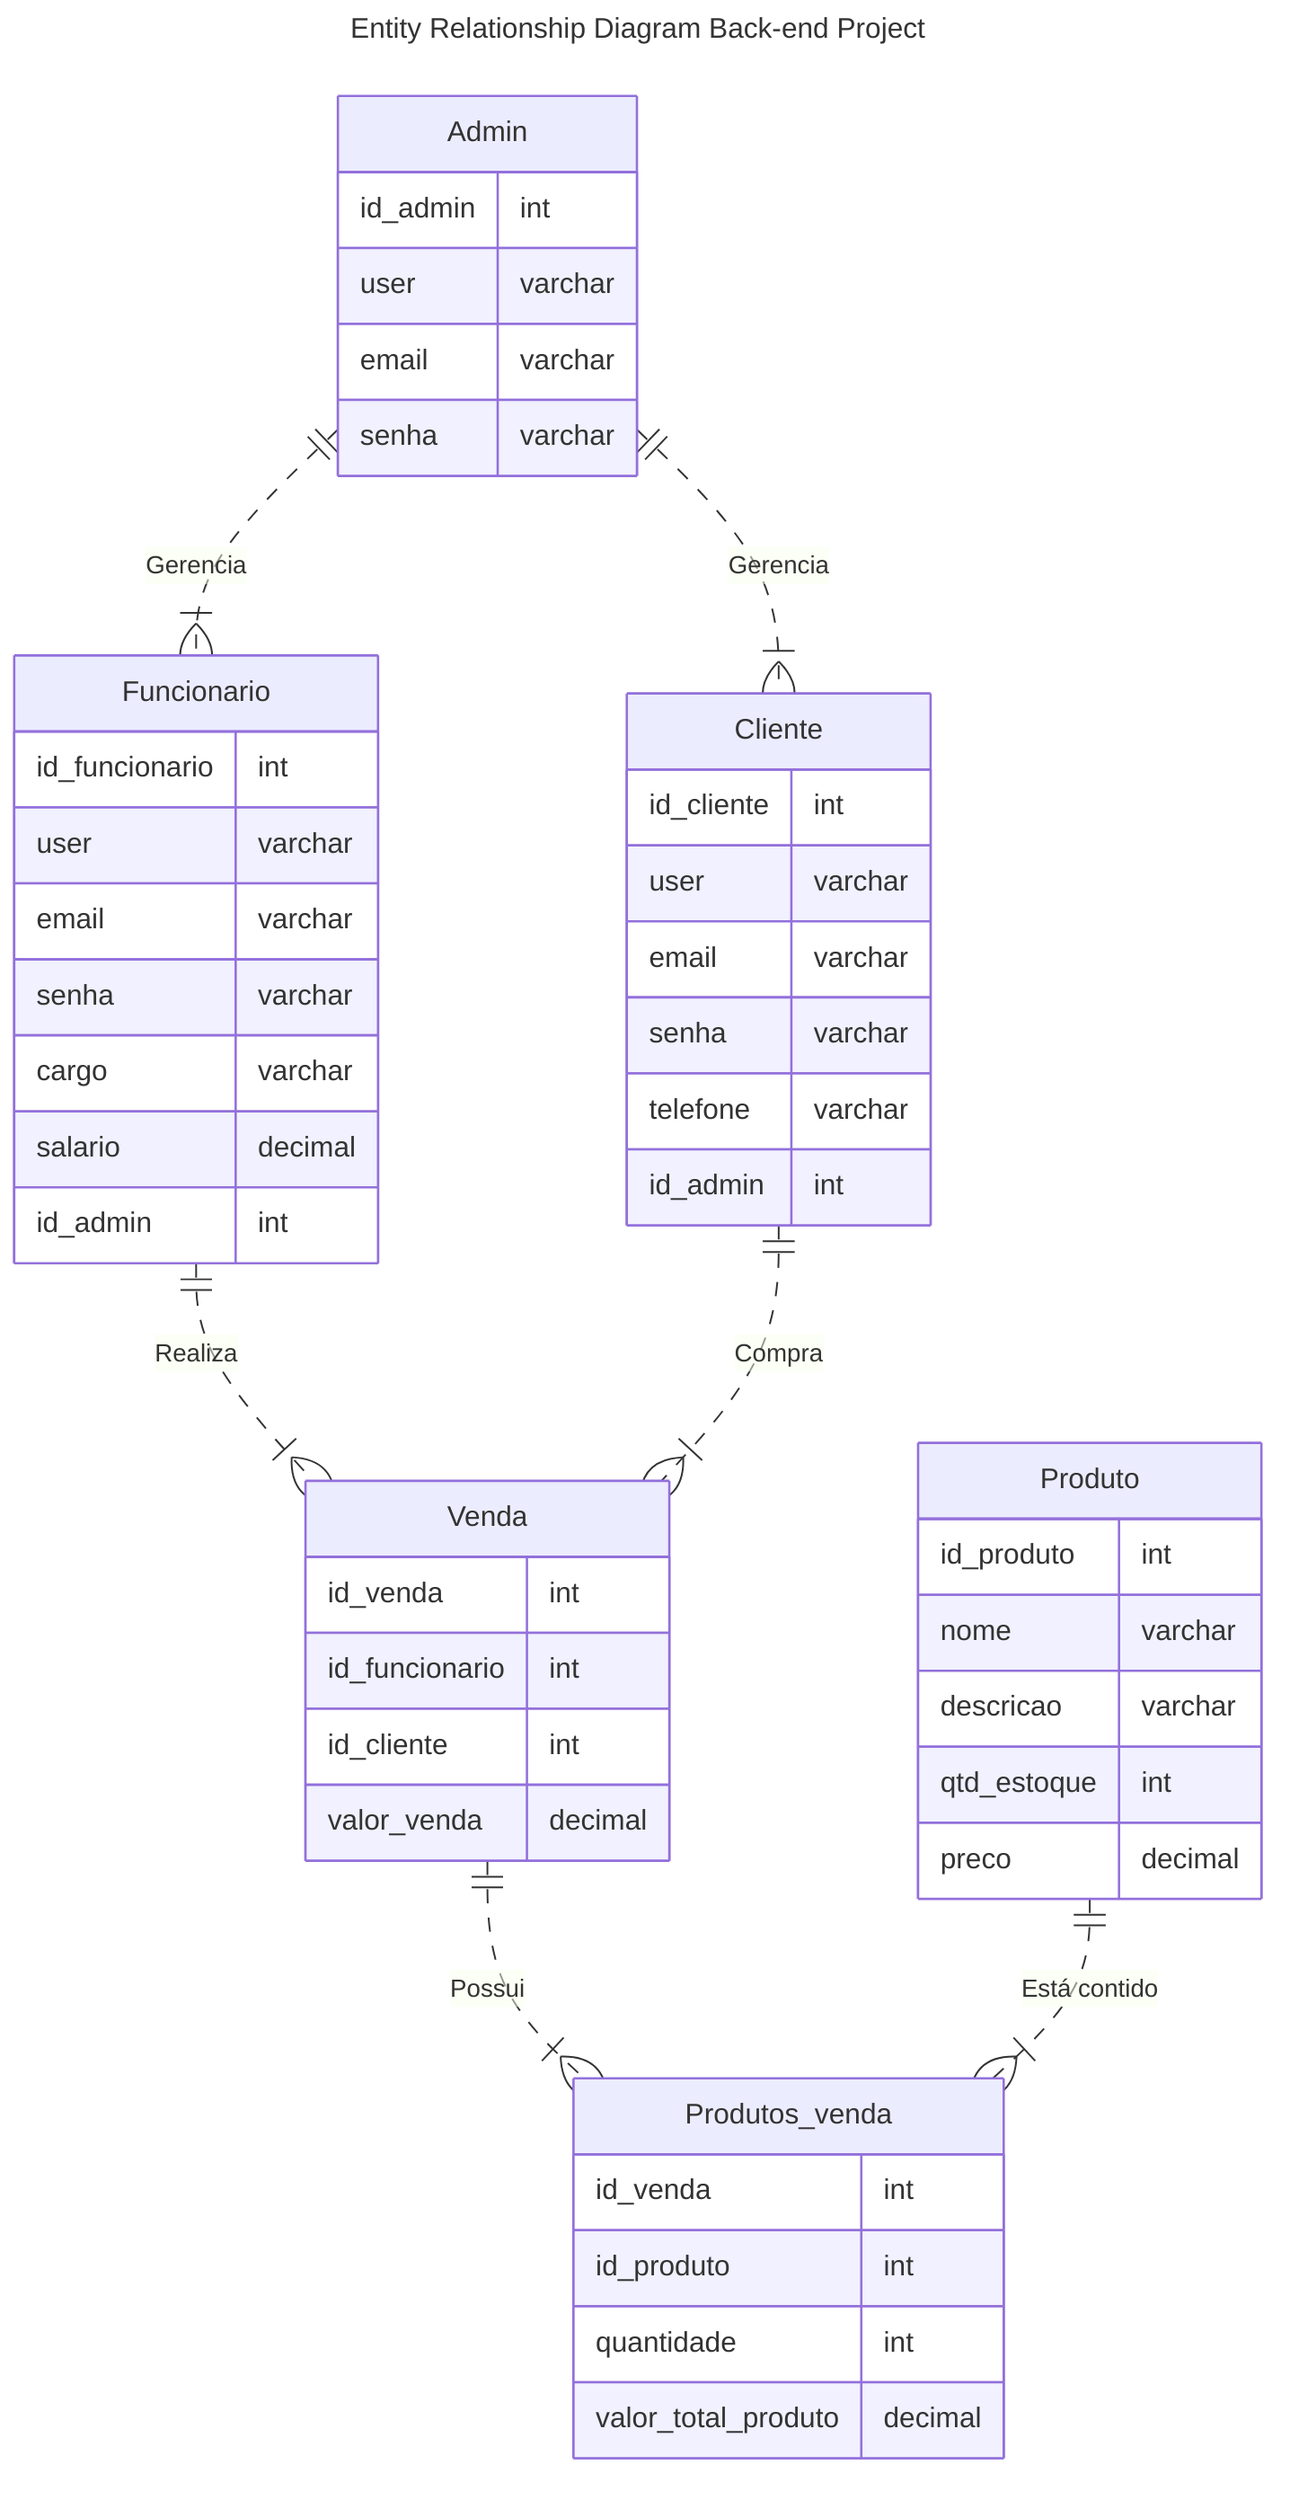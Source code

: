 ---
title: Entity Relationship Diagram Back-end Project
---
erDiagram
    Cliente {
      id_cliente int
      user varchar
      email varchar
      senha varchar
      telefone varchar
      id_admin int
    }

    Funcionario {
      id_funcionario int
      user varchar
      email varchar
      senha varchar
      cargo varchar
      salario decimal
      id_admin int
    }

    Venda {
      id_venda int
      id_funcionario int
      id_cliente int
      valor_venda decimal
    }

    Admin {
      id_admin int
      user varchar
      email varchar
      senha varchar
    }

    Produto {
      id_produto int
      nome varchar 
      descricao varchar
      qtd_estoque int
      preco decimal 
    }


    Produtos_venda{
      id_venda int
      id_produto int
      quantidade int
      valor_total_produto decimal
    }

    Admin ||..|{ Funcionario : "Gerencia"
    Admin ||..|{ Cliente : "Gerencia"
    Funcionario ||..|{ Venda: "Realiza"
    Cliente||..|{ Venda: "Compra"
    Venda||..|{ Produtos_venda: "Possui"
    Produto||..|{ Produtos_venda: "Está contido"